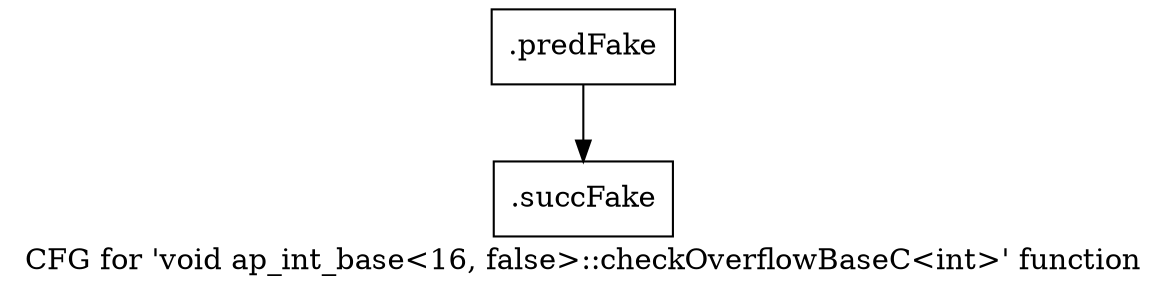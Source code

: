digraph "CFG for 'void ap_int_base\<16, false\>::checkOverflowBaseC\<int\>' function" {
	label="CFG for 'void ap_int_base\<16, false\>::checkOverflowBaseC\<int\>' function";

	Node0x58992b0 [shape=record,filename="",linenumber="",label="{.predFake}"];
	Node0x58992b0 -> Node0x6082320[ callList="" memoryops="" filename="/mnt/xilinx/Vitis_HLS/2021.2/include/ap_int_base.h" execusionnum="2"];
	Node0x6082320 [shape=record,filename="/mnt/xilinx/Vitis_HLS/2021.2/include/ap_int_base.h",linenumber="802",label="{.succFake}"];
}
